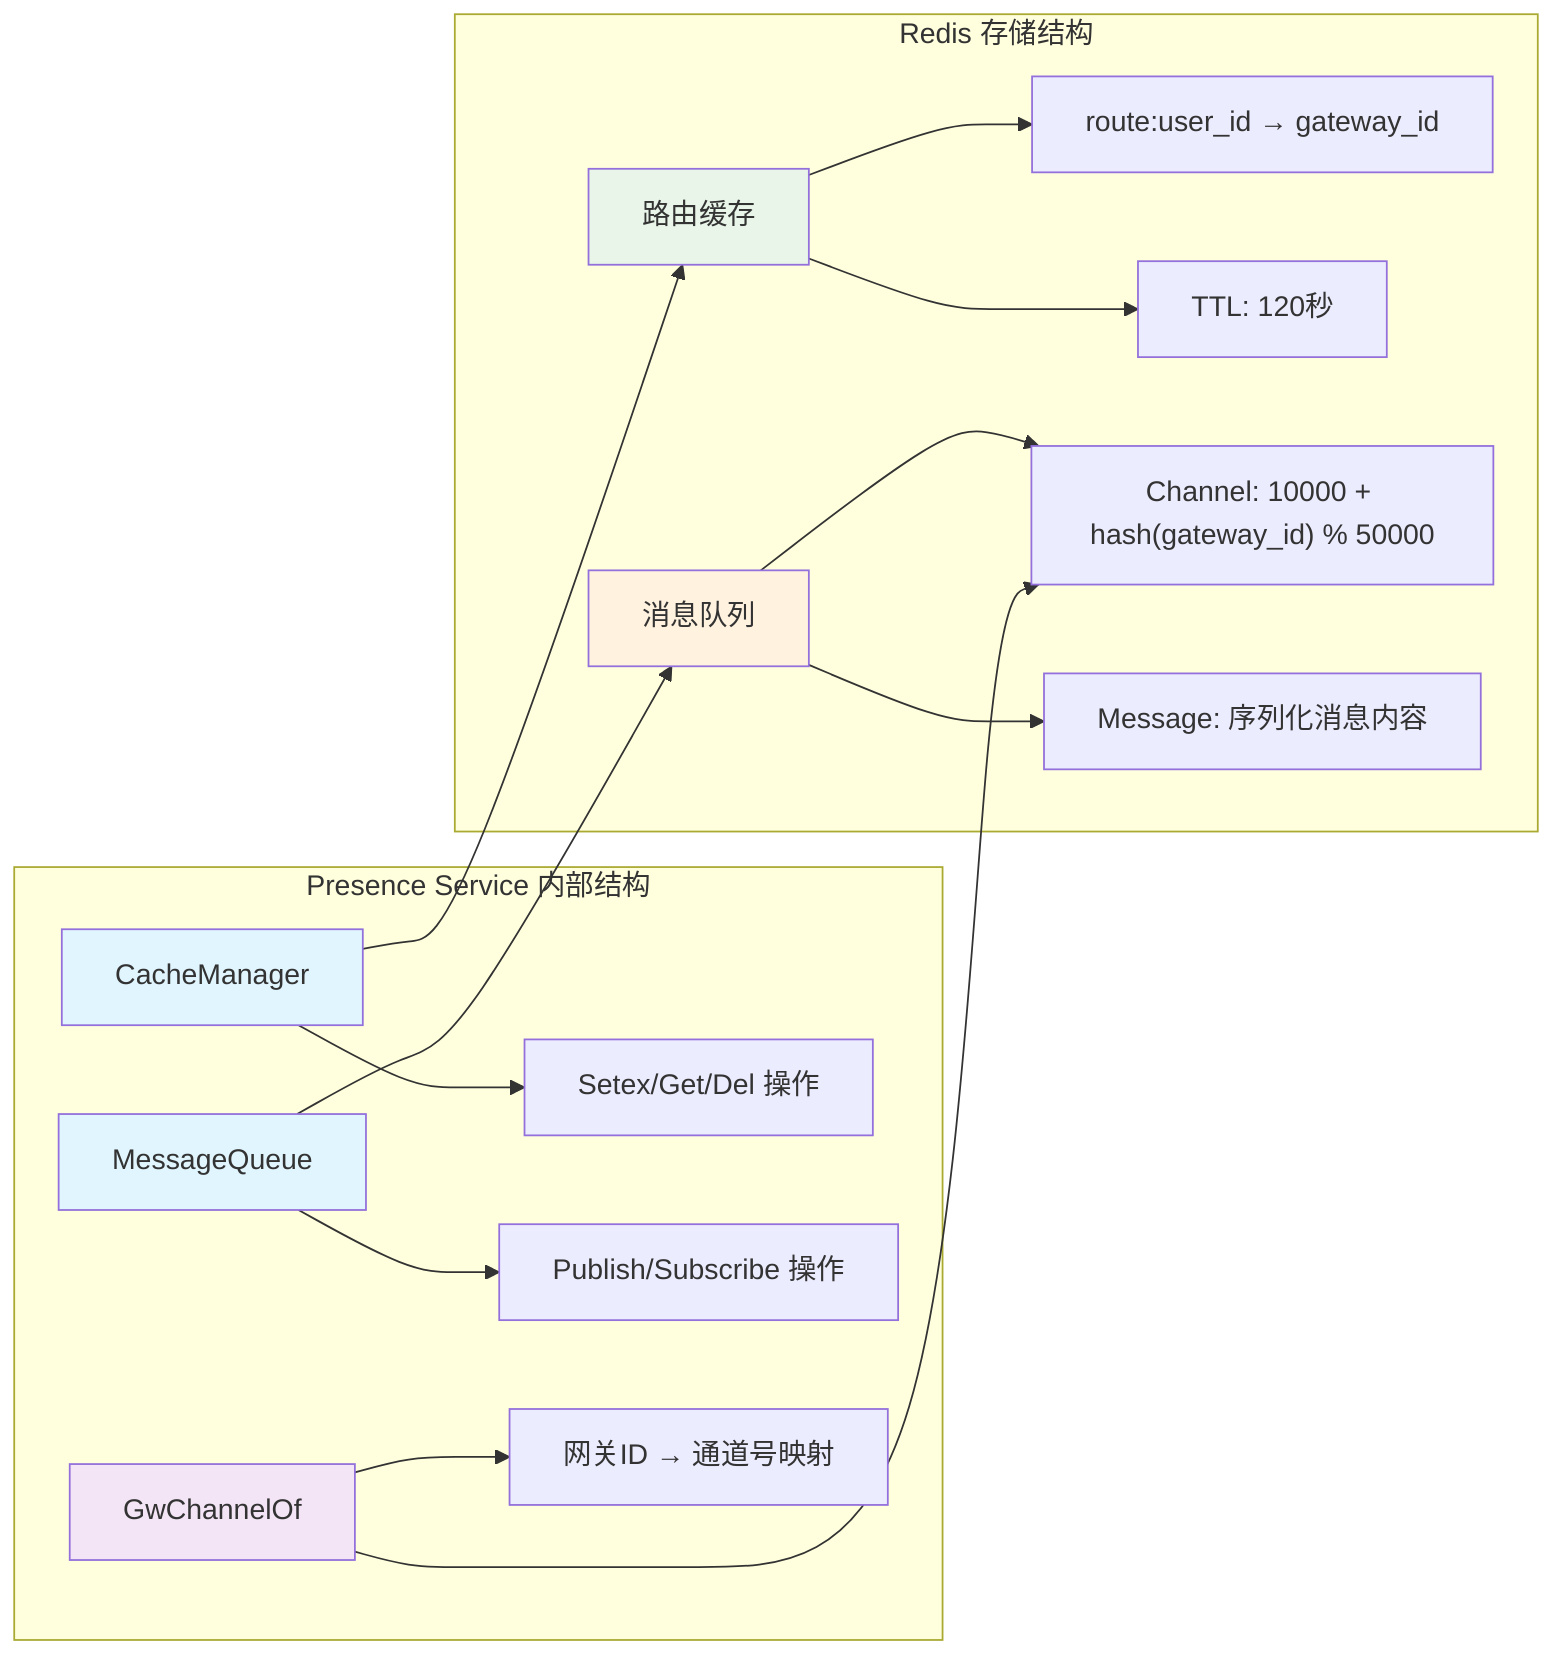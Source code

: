 graph LR
    subgraph "Redis 存储结构"
        A[路由缓存] --> B["route:user_id → gateway_id"]
        A --> C["TTL: 120秒"]
        
        D[消息队列] --> E["Channel: 10000 + hash(gateway_id) % 50000"]
        D --> F["Message: 序列化消息内容"]
    end
    
    subgraph "Presence Service 内部结构"
        G[CacheManager] --> H["Setex/Get/Del 操作"]
        I[MessageQueue] --> J["Publish/Subscribe 操作"]
        K[GwChannelOf] --> L["网关ID → 通道号映射"]
    end
    
    G --> A
    I --> D
    K --> E
    
    style A fill:#e8f5e8
    style D fill:#fff3e0
    style G fill:#e1f5fe
    style I fill:#e1f5fe
    style K fill:#f3e5f5